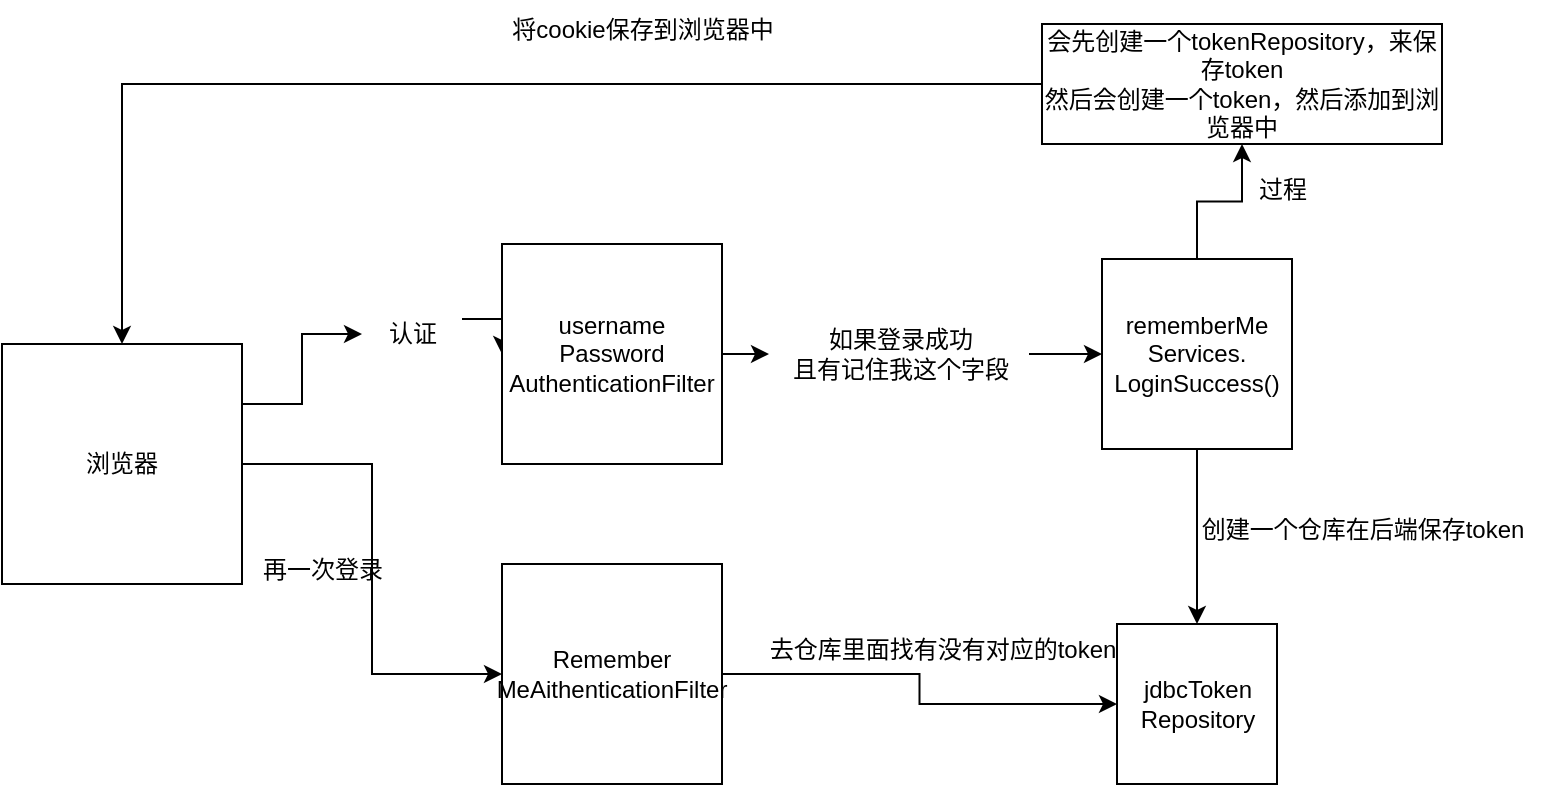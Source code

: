 <mxfile version="21.4.0" type="github">
  <diagram name="第 1 页" id="zCOSoFpHUPPAA80o98TO">
    <mxGraphModel dx="1386" dy="788" grid="1" gridSize="10" guides="1" tooltips="1" connect="1" arrows="1" fold="1" page="1" pageScale="1" pageWidth="827" pageHeight="1169" math="0" shadow="0">
      <root>
        <mxCell id="0" />
        <mxCell id="1" parent="0" />
        <mxCell id="TBWZ1jaQ7PBWFv10X-pL-4" style="edgeStyle=orthogonalEdgeStyle;rounded=0;orthogonalLoop=1;jettySize=auto;html=1;exitX=1;exitY=0.25;exitDx=0;exitDy=0;entryX=0;entryY=0.5;entryDx=0;entryDy=0;" edge="1" parent="1" source="TBWZ1jaQ7PBWFv10X-pL-5" target="TBWZ1jaQ7PBWFv10X-pL-3">
          <mxGeometry relative="1" as="geometry" />
        </mxCell>
        <mxCell id="TBWZ1jaQ7PBWFv10X-pL-24" style="edgeStyle=orthogonalEdgeStyle;rounded=0;orthogonalLoop=1;jettySize=auto;html=1;exitX=1;exitY=0.5;exitDx=0;exitDy=0;entryX=0;entryY=0.5;entryDx=0;entryDy=0;" edge="1" parent="1" source="TBWZ1jaQ7PBWFv10X-pL-2" target="TBWZ1jaQ7PBWFv10X-pL-23">
          <mxGeometry relative="1" as="geometry" />
        </mxCell>
        <mxCell id="TBWZ1jaQ7PBWFv10X-pL-2" value="浏览器" style="whiteSpace=wrap;html=1;aspect=fixed;" vertex="1" parent="1">
          <mxGeometry x="30" y="200" width="120" height="120" as="geometry" />
        </mxCell>
        <mxCell id="TBWZ1jaQ7PBWFv10X-pL-8" style="edgeStyle=orthogonalEdgeStyle;rounded=0;orthogonalLoop=1;jettySize=auto;html=1;exitX=1;exitY=0.5;exitDx=0;exitDy=0;entryX=0;entryY=0.5;entryDx=0;entryDy=0;" edge="1" parent="1" source="TBWZ1jaQ7PBWFv10X-pL-9" target="TBWZ1jaQ7PBWFv10X-pL-7">
          <mxGeometry relative="1" as="geometry" />
        </mxCell>
        <mxCell id="TBWZ1jaQ7PBWFv10X-pL-3" value="username&lt;br&gt;Password&lt;br&gt;AuthenticationFilter" style="whiteSpace=wrap;html=1;aspect=fixed;" vertex="1" parent="1">
          <mxGeometry x="280" y="150" width="110" height="110" as="geometry" />
        </mxCell>
        <mxCell id="TBWZ1jaQ7PBWFv10X-pL-6" value="" style="edgeStyle=orthogonalEdgeStyle;rounded=0;orthogonalLoop=1;jettySize=auto;html=1;exitX=1;exitY=0.25;exitDx=0;exitDy=0;entryX=0;entryY=0.5;entryDx=0;entryDy=0;" edge="1" parent="1" source="TBWZ1jaQ7PBWFv10X-pL-2" target="TBWZ1jaQ7PBWFv10X-pL-5">
          <mxGeometry relative="1" as="geometry">
            <mxPoint x="150" y="230" as="sourcePoint" />
            <mxPoint x="280" y="205" as="targetPoint" />
          </mxGeometry>
        </mxCell>
        <mxCell id="TBWZ1jaQ7PBWFv10X-pL-5" value="认证" style="text;html=1;align=center;verticalAlign=middle;resizable=0;points=[];autosize=1;strokeColor=none;fillColor=none;" vertex="1" parent="1">
          <mxGeometry x="210" y="180" width="50" height="30" as="geometry" />
        </mxCell>
        <mxCell id="TBWZ1jaQ7PBWFv10X-pL-14" style="edgeStyle=orthogonalEdgeStyle;rounded=0;orthogonalLoop=1;jettySize=auto;html=1;exitX=0.5;exitY=1;exitDx=0;exitDy=0;" edge="1" parent="1" source="TBWZ1jaQ7PBWFv10X-pL-7" target="TBWZ1jaQ7PBWFv10X-pL-13">
          <mxGeometry relative="1" as="geometry" />
        </mxCell>
        <mxCell id="TBWZ1jaQ7PBWFv10X-pL-19" style="edgeStyle=orthogonalEdgeStyle;rounded=0;orthogonalLoop=1;jettySize=auto;html=1;exitX=0.5;exitY=0;exitDx=0;exitDy=0;entryX=0.5;entryY=1;entryDx=0;entryDy=0;" edge="1" parent="1" source="TBWZ1jaQ7PBWFv10X-pL-7" target="TBWZ1jaQ7PBWFv10X-pL-18">
          <mxGeometry relative="1" as="geometry" />
        </mxCell>
        <mxCell id="TBWZ1jaQ7PBWFv10X-pL-7" value="rememberMe&lt;br&gt;Services.&lt;br&gt;LoginSuccess()" style="whiteSpace=wrap;html=1;aspect=fixed;" vertex="1" parent="1">
          <mxGeometry x="580" y="157.5" width="95" height="95" as="geometry" />
        </mxCell>
        <mxCell id="TBWZ1jaQ7PBWFv10X-pL-10" value="" style="edgeStyle=orthogonalEdgeStyle;rounded=0;orthogonalLoop=1;jettySize=auto;html=1;exitX=1;exitY=0.5;exitDx=0;exitDy=0;entryX=0;entryY=0.5;entryDx=0;entryDy=0;" edge="1" parent="1" source="TBWZ1jaQ7PBWFv10X-pL-3" target="TBWZ1jaQ7PBWFv10X-pL-9">
          <mxGeometry relative="1" as="geometry">
            <mxPoint x="390" y="205" as="sourcePoint" />
            <mxPoint x="520" y="205" as="targetPoint" />
          </mxGeometry>
        </mxCell>
        <mxCell id="TBWZ1jaQ7PBWFv10X-pL-9" value="如果登录成功&lt;br&gt;且有记住我这个字段" style="text;html=1;align=center;verticalAlign=middle;resizable=0;points=[];autosize=1;strokeColor=none;fillColor=none;" vertex="1" parent="1">
          <mxGeometry x="413.5" y="185" width="130" height="40" as="geometry" />
        </mxCell>
        <mxCell id="TBWZ1jaQ7PBWFv10X-pL-13" value="jdbcToken&lt;br&gt;Repository" style="whiteSpace=wrap;html=1;aspect=fixed;" vertex="1" parent="1">
          <mxGeometry x="587.5" y="340" width="80" height="80" as="geometry" />
        </mxCell>
        <mxCell id="TBWZ1jaQ7PBWFv10X-pL-15" value="创建一个仓库在后端保存token" style="text;html=1;align=center;verticalAlign=middle;resizable=0;points=[];autosize=1;strokeColor=none;fillColor=none;" vertex="1" parent="1">
          <mxGeometry x="620" y="278" width="180" height="30" as="geometry" />
        </mxCell>
        <mxCell id="TBWZ1jaQ7PBWFv10X-pL-21" style="edgeStyle=orthogonalEdgeStyle;rounded=0;orthogonalLoop=1;jettySize=auto;html=1;exitX=0;exitY=0.5;exitDx=0;exitDy=0;entryX=0.5;entryY=0;entryDx=0;entryDy=0;" edge="1" parent="1" source="TBWZ1jaQ7PBWFv10X-pL-18" target="TBWZ1jaQ7PBWFv10X-pL-2">
          <mxGeometry relative="1" as="geometry" />
        </mxCell>
        <mxCell id="TBWZ1jaQ7PBWFv10X-pL-18" value="会先创建一个tokenRepository，来保存token&lt;br&gt;然后会创建一个token，然后添加到浏览器中" style="rounded=0;whiteSpace=wrap;html=1;" vertex="1" parent="1">
          <mxGeometry x="550" y="40" width="200" height="60" as="geometry" />
        </mxCell>
        <mxCell id="TBWZ1jaQ7PBWFv10X-pL-20" value="过程" style="text;html=1;align=center;verticalAlign=middle;resizable=0;points=[];autosize=1;strokeColor=none;fillColor=none;" vertex="1" parent="1">
          <mxGeometry x="645" y="108" width="50" height="30" as="geometry" />
        </mxCell>
        <mxCell id="TBWZ1jaQ7PBWFv10X-pL-22" value="将cookie保存到浏览器中" style="text;html=1;align=center;verticalAlign=middle;resizable=0;points=[];autosize=1;strokeColor=none;fillColor=none;" vertex="1" parent="1">
          <mxGeometry x="275" y="28" width="150" height="30" as="geometry" />
        </mxCell>
        <mxCell id="TBWZ1jaQ7PBWFv10X-pL-26" style="edgeStyle=orthogonalEdgeStyle;rounded=0;orthogonalLoop=1;jettySize=auto;html=1;exitX=1;exitY=0.5;exitDx=0;exitDy=0;entryX=0;entryY=0.5;entryDx=0;entryDy=0;" edge="1" parent="1" source="TBWZ1jaQ7PBWFv10X-pL-23" target="TBWZ1jaQ7PBWFv10X-pL-13">
          <mxGeometry relative="1" as="geometry" />
        </mxCell>
        <mxCell id="TBWZ1jaQ7PBWFv10X-pL-23" value="Remember&lt;br&gt;MeAithenticationFilter" style="whiteSpace=wrap;html=1;aspect=fixed;" vertex="1" parent="1">
          <mxGeometry x="280" y="310" width="110" height="110" as="geometry" />
        </mxCell>
        <mxCell id="TBWZ1jaQ7PBWFv10X-pL-25" value="再一次登录" style="text;html=1;align=center;verticalAlign=middle;resizable=0;points=[];autosize=1;strokeColor=none;fillColor=none;" vertex="1" parent="1">
          <mxGeometry x="150" y="298" width="80" height="30" as="geometry" />
        </mxCell>
        <mxCell id="TBWZ1jaQ7PBWFv10X-pL-27" value="去仓库里面找有没有对应的token" style="text;html=1;align=center;verticalAlign=middle;resizable=0;points=[];autosize=1;strokeColor=none;fillColor=none;" vertex="1" parent="1">
          <mxGeometry x="400" y="338" width="200" height="30" as="geometry" />
        </mxCell>
      </root>
    </mxGraphModel>
  </diagram>
</mxfile>
